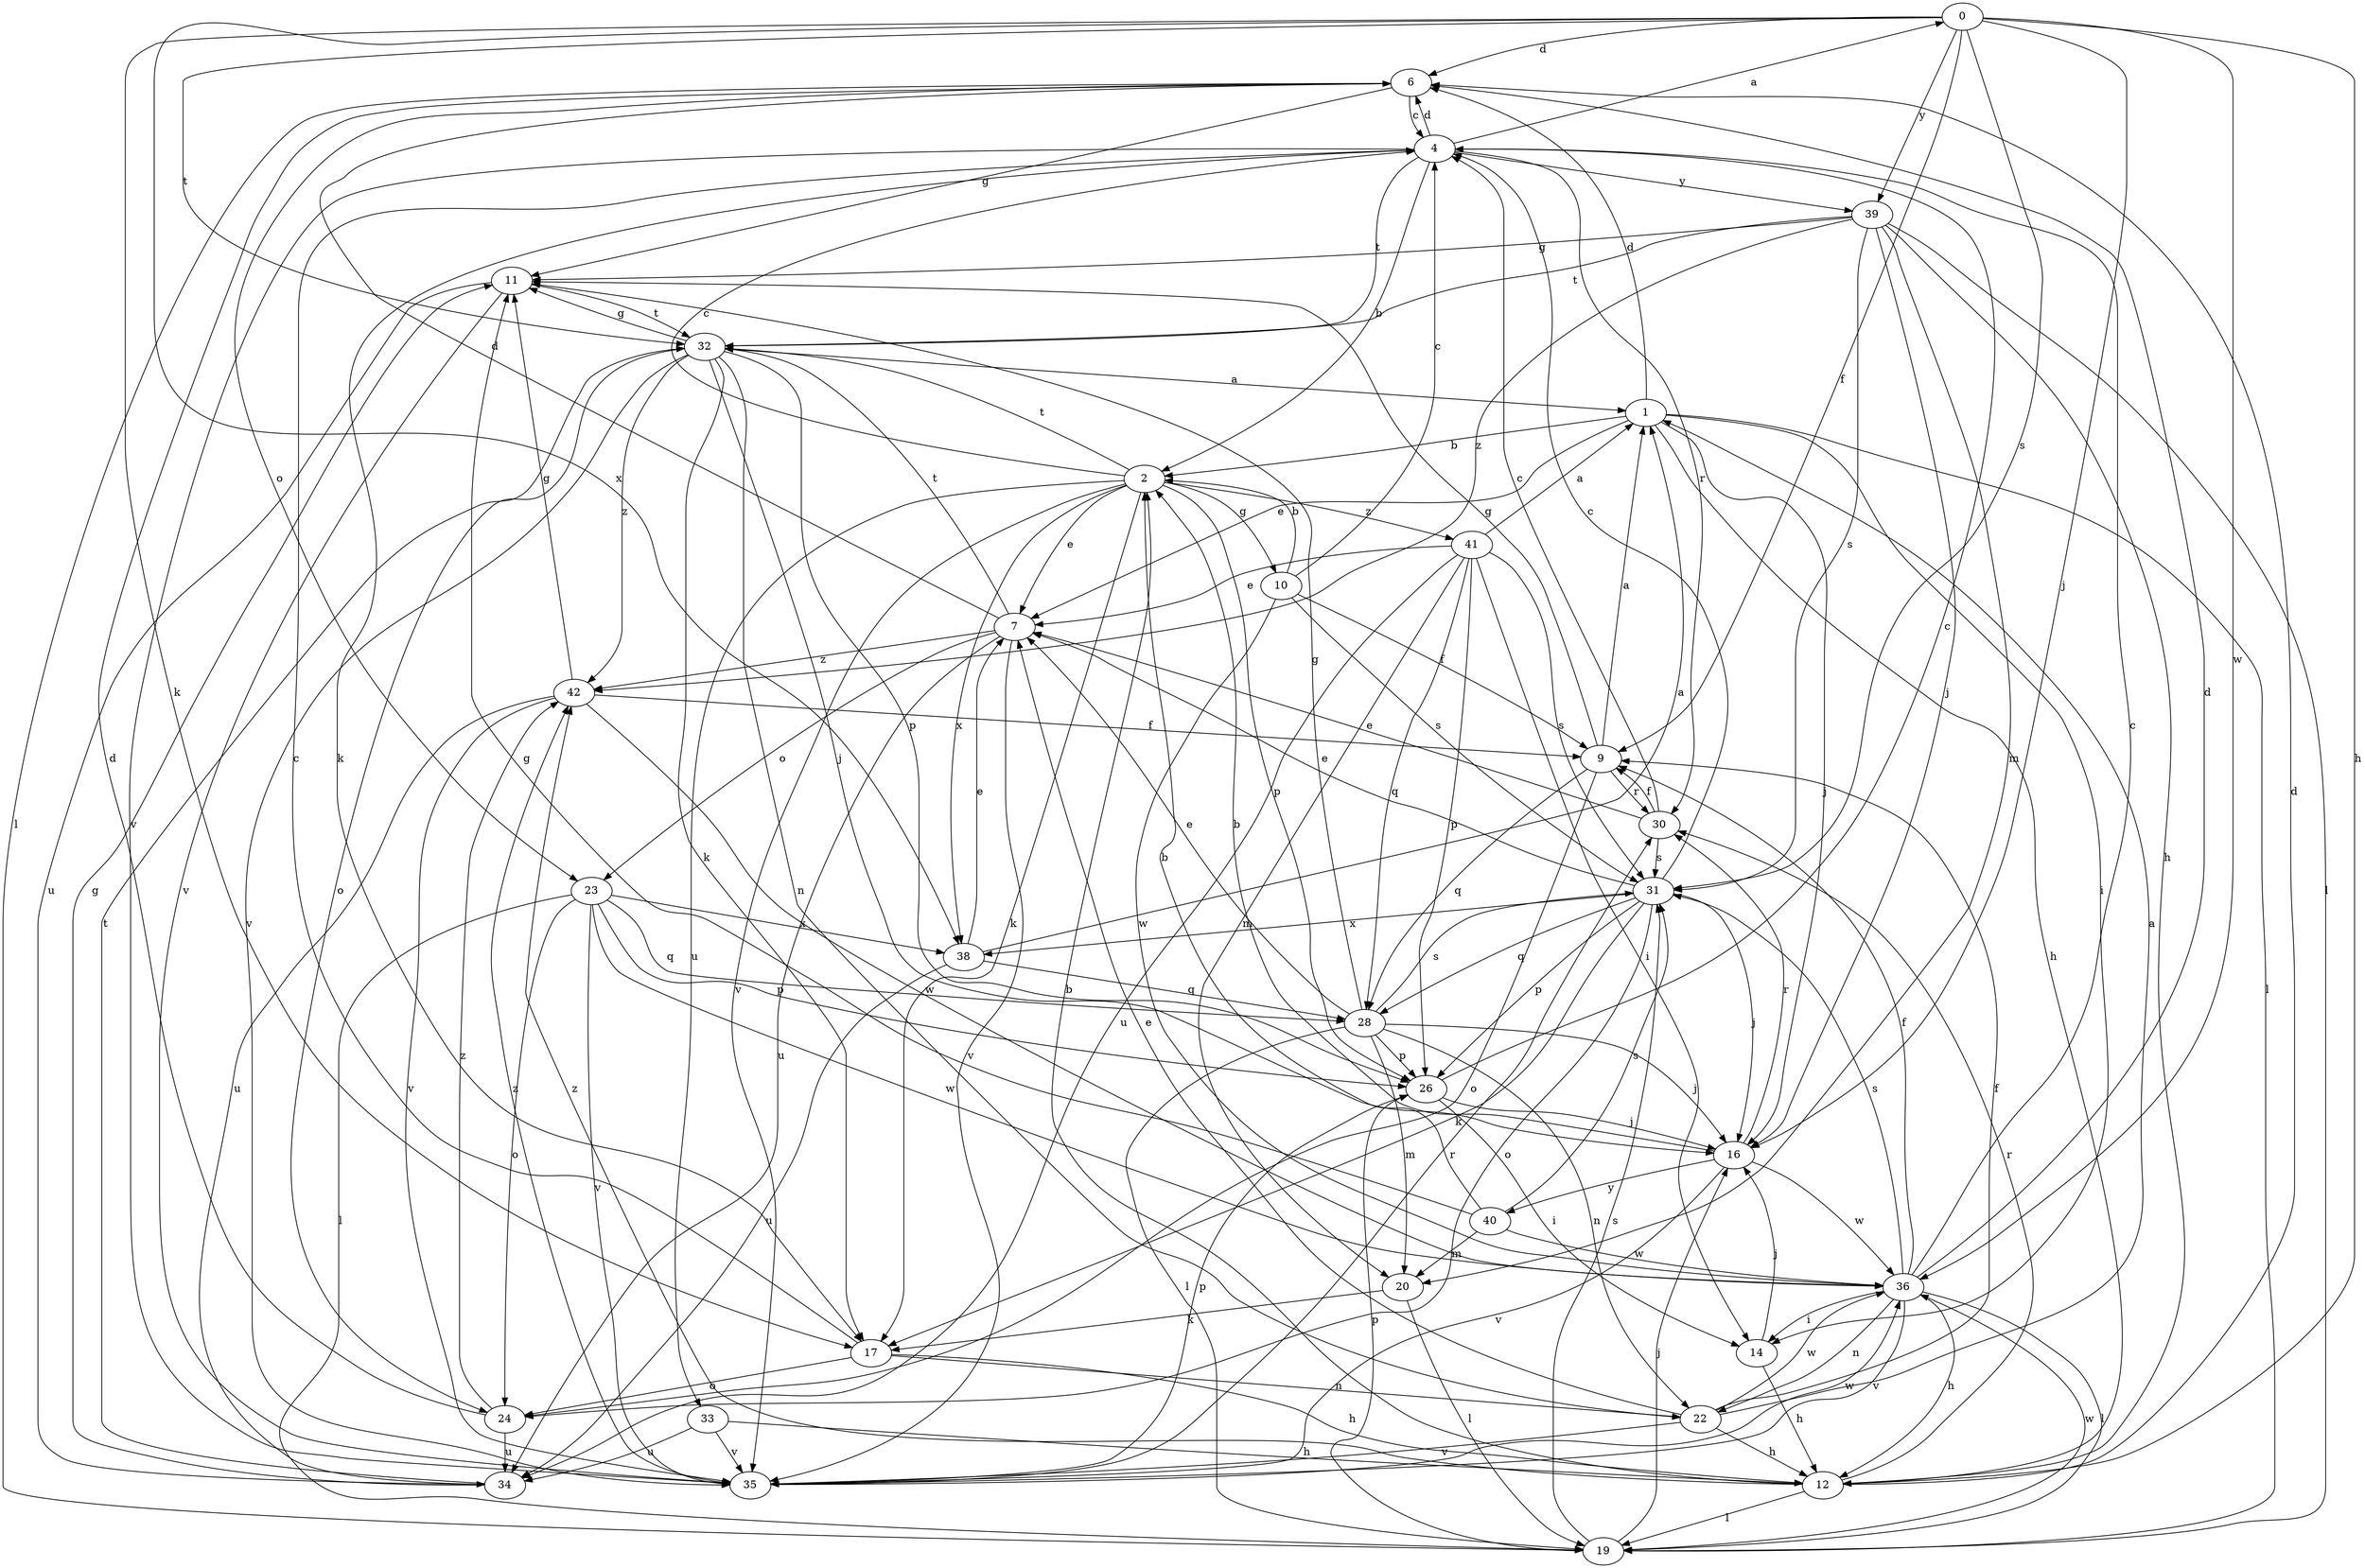 strict digraph  {
0;
1;
2;
4;
6;
7;
9;
10;
11;
12;
14;
16;
17;
19;
20;
22;
23;
24;
26;
28;
30;
31;
32;
33;
34;
35;
36;
38;
39;
40;
41;
42;
0 -> 6  [label=d];
0 -> 9  [label=f];
0 -> 12  [label=h];
0 -> 16  [label=j];
0 -> 17  [label=k];
0 -> 31  [label=s];
0 -> 32  [label=t];
0 -> 36  [label=w];
0 -> 38  [label=x];
0 -> 39  [label=y];
1 -> 2  [label=b];
1 -> 6  [label=d];
1 -> 7  [label=e];
1 -> 12  [label=h];
1 -> 14  [label=i];
1 -> 16  [label=j];
1 -> 19  [label=l];
2 -> 4  [label=c];
2 -> 7  [label=e];
2 -> 10  [label=g];
2 -> 17  [label=k];
2 -> 26  [label=p];
2 -> 32  [label=t];
2 -> 33  [label=u];
2 -> 35  [label=v];
2 -> 38  [label=x];
2 -> 41  [label=z];
4 -> 0  [label=a];
4 -> 2  [label=b];
4 -> 6  [label=d];
4 -> 17  [label=k];
4 -> 30  [label=r];
4 -> 32  [label=t];
4 -> 35  [label=v];
4 -> 39  [label=y];
6 -> 4  [label=c];
6 -> 11  [label=g];
6 -> 19  [label=l];
6 -> 23  [label=o];
7 -> 6  [label=d];
7 -> 23  [label=o];
7 -> 32  [label=t];
7 -> 34  [label=u];
7 -> 35  [label=v];
7 -> 42  [label=z];
9 -> 1  [label=a];
9 -> 11  [label=g];
9 -> 24  [label=o];
9 -> 28  [label=q];
9 -> 30  [label=r];
10 -> 2  [label=b];
10 -> 4  [label=c];
10 -> 9  [label=f];
10 -> 31  [label=s];
10 -> 36  [label=w];
11 -> 32  [label=t];
11 -> 34  [label=u];
11 -> 35  [label=v];
12 -> 2  [label=b];
12 -> 6  [label=d];
12 -> 19  [label=l];
12 -> 30  [label=r];
12 -> 42  [label=z];
14 -> 12  [label=h];
14 -> 16  [label=j];
16 -> 2  [label=b];
16 -> 30  [label=r];
16 -> 35  [label=v];
16 -> 36  [label=w];
16 -> 40  [label=y];
17 -> 4  [label=c];
17 -> 12  [label=h];
17 -> 22  [label=n];
17 -> 24  [label=o];
19 -> 16  [label=j];
19 -> 26  [label=p];
19 -> 31  [label=s];
19 -> 36  [label=w];
20 -> 17  [label=k];
20 -> 19  [label=l];
22 -> 1  [label=a];
22 -> 7  [label=e];
22 -> 9  [label=f];
22 -> 12  [label=h];
22 -> 35  [label=v];
22 -> 36  [label=w];
23 -> 19  [label=l];
23 -> 24  [label=o];
23 -> 26  [label=p];
23 -> 28  [label=q];
23 -> 35  [label=v];
23 -> 36  [label=w];
23 -> 38  [label=x];
24 -> 6  [label=d];
24 -> 34  [label=u];
24 -> 42  [label=z];
26 -> 4  [label=c];
26 -> 14  [label=i];
26 -> 16  [label=j];
28 -> 7  [label=e];
28 -> 11  [label=g];
28 -> 16  [label=j];
28 -> 19  [label=l];
28 -> 20  [label=m];
28 -> 22  [label=n];
28 -> 26  [label=p];
28 -> 31  [label=s];
30 -> 4  [label=c];
30 -> 7  [label=e];
30 -> 9  [label=f];
30 -> 31  [label=s];
31 -> 4  [label=c];
31 -> 7  [label=e];
31 -> 16  [label=j];
31 -> 17  [label=k];
31 -> 24  [label=o];
31 -> 26  [label=p];
31 -> 28  [label=q];
31 -> 38  [label=x];
32 -> 1  [label=a];
32 -> 11  [label=g];
32 -> 16  [label=j];
32 -> 17  [label=k];
32 -> 22  [label=n];
32 -> 24  [label=o];
32 -> 26  [label=p];
32 -> 35  [label=v];
32 -> 42  [label=z];
33 -> 12  [label=h];
33 -> 34  [label=u];
33 -> 35  [label=v];
34 -> 11  [label=g];
34 -> 32  [label=t];
35 -> 26  [label=p];
35 -> 30  [label=r];
35 -> 36  [label=w];
35 -> 42  [label=z];
36 -> 4  [label=c];
36 -> 6  [label=d];
36 -> 9  [label=f];
36 -> 12  [label=h];
36 -> 14  [label=i];
36 -> 19  [label=l];
36 -> 22  [label=n];
36 -> 31  [label=s];
36 -> 35  [label=v];
38 -> 1  [label=a];
38 -> 7  [label=e];
38 -> 28  [label=q];
38 -> 34  [label=u];
39 -> 11  [label=g];
39 -> 12  [label=h];
39 -> 16  [label=j];
39 -> 19  [label=l];
39 -> 20  [label=m];
39 -> 31  [label=s];
39 -> 32  [label=t];
39 -> 42  [label=z];
40 -> 2  [label=b];
40 -> 11  [label=g];
40 -> 20  [label=m];
40 -> 31  [label=s];
40 -> 36  [label=w];
41 -> 1  [label=a];
41 -> 7  [label=e];
41 -> 14  [label=i];
41 -> 20  [label=m];
41 -> 26  [label=p];
41 -> 28  [label=q];
41 -> 31  [label=s];
41 -> 34  [label=u];
42 -> 9  [label=f];
42 -> 11  [label=g];
42 -> 34  [label=u];
42 -> 35  [label=v];
42 -> 36  [label=w];
}
